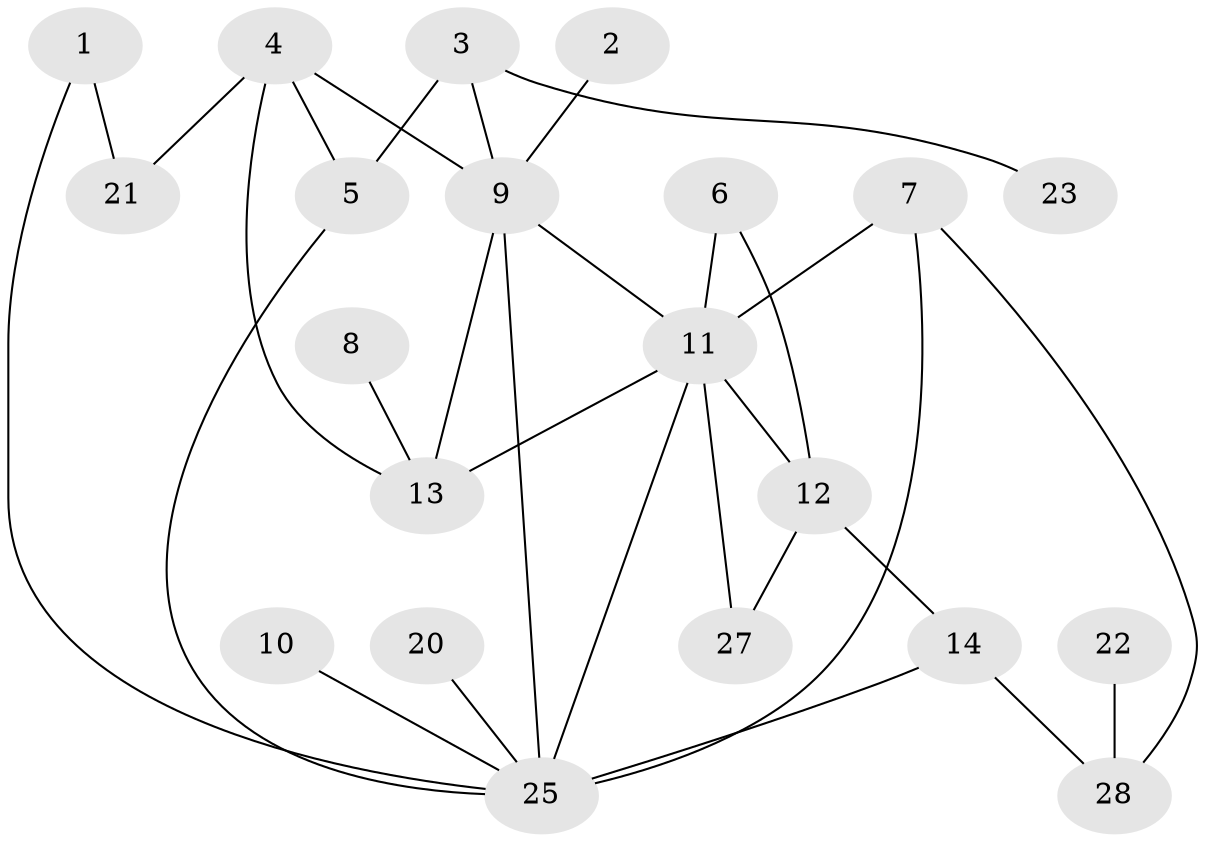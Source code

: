 // original degree distribution, {2: 0.3333333333333333, 1: 0.18518518518518517, 4: 0.16666666666666666, 5: 0.05555555555555555, 0: 0.12962962962962962, 3: 0.12962962962962962}
// Generated by graph-tools (version 1.1) at 2025/33/03/09/25 02:33:25]
// undirected, 21 vertices, 31 edges
graph export_dot {
graph [start="1"]
  node [color=gray90,style=filled];
  1;
  2;
  3;
  4;
  5;
  6;
  7;
  8;
  9;
  10;
  11;
  12;
  13;
  14;
  20;
  21;
  22;
  23;
  25;
  27;
  28;
  1 -- 21 [weight=1.0];
  1 -- 25 [weight=1.0];
  2 -- 9 [weight=1.0];
  3 -- 5 [weight=1.0];
  3 -- 9 [weight=1.0];
  3 -- 23 [weight=1.0];
  4 -- 5 [weight=1.0];
  4 -- 9 [weight=1.0];
  4 -- 13 [weight=1.0];
  4 -- 21 [weight=1.0];
  5 -- 25 [weight=1.0];
  6 -- 11 [weight=1.0];
  6 -- 12 [weight=1.0];
  7 -- 11 [weight=1.0];
  7 -- 25 [weight=1.0];
  7 -- 28 [weight=1.0];
  8 -- 13 [weight=1.0];
  9 -- 11 [weight=1.0];
  9 -- 13 [weight=2.0];
  9 -- 25 [weight=1.0];
  10 -- 25 [weight=1.0];
  11 -- 12 [weight=1.0];
  11 -- 13 [weight=1.0];
  11 -- 25 [weight=1.0];
  11 -- 27 [weight=1.0];
  12 -- 14 [weight=1.0];
  12 -- 27 [weight=1.0];
  14 -- 25 [weight=2.0];
  14 -- 28 [weight=1.0];
  20 -- 25 [weight=1.0];
  22 -- 28 [weight=1.0];
}
